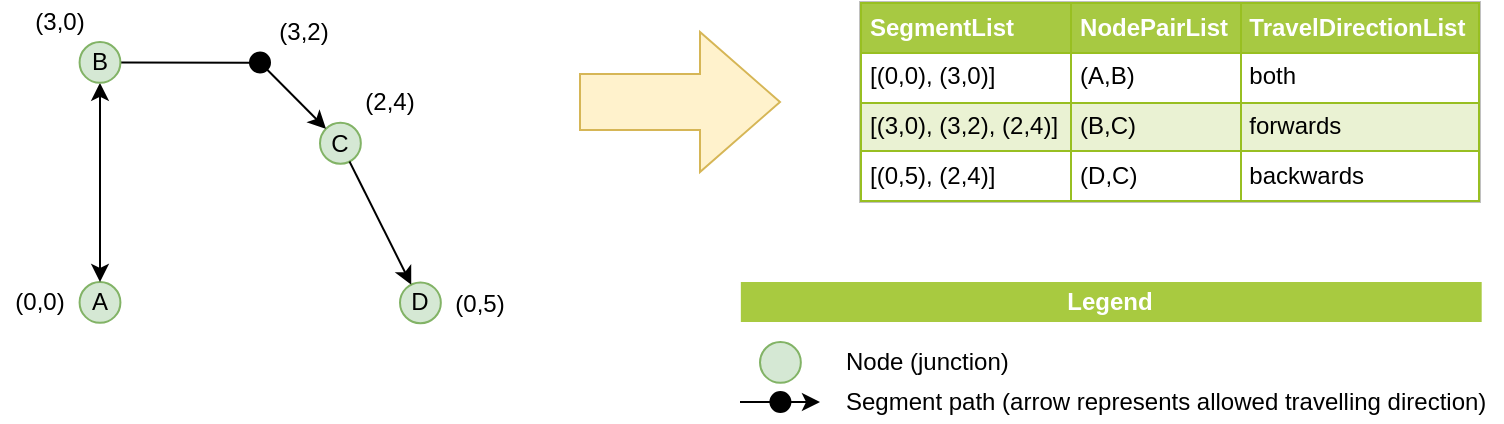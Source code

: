 <?xml version="1.0"?>
<mxfile version="13.3.9">
  <diagram id="SQbsAOS12lh6oA3klJTk" name="Page-1">
    <mxGraphModel dx="2" dy="1" grid="1" gridSize="10" guides="1" tooltips="1" connect="1" arrows="1" fold="1" page="1" pageScale="1" pageWidth="1654" pageHeight="1169" math="0" shadow="0">
      <root>
        <mxCell id="0"/>
        <mxCell id="1" parent="0"/>
        <mxCell id="48" value="&lt;b&gt;Legend&lt;/b&gt;" style="text;html=1;strokeColor=none;align=center;verticalAlign=middle;whiteSpace=wrap;rounded=0;fillColor=#a8ca40;fontColor=#FFFFFF;" parent="1" vertex="1">
          <mxGeometry x="840.42" y="390" width="370.42" height="20" as="geometry"/>
        </mxCell>
        <mxCell id="24" value="A" style="ellipse;whiteSpace=wrap;html=1;aspect=fixed;fillColor=#d5e8d4;strokeColor=#82b366;rotation=0;" parent="1" vertex="1">
          <mxGeometry x="509.79" y="390.0" width="20.42" height="20.42" as="geometry"/>
        </mxCell>
        <mxCell id="16" value="Segment path (arrow represents allowed travelling direction)" style="text;html=1;strokeColor=none;fillColor=none;align=left;verticalAlign=middle;whiteSpace=wrap;rounded=0;" parent="1" vertex="1">
          <mxGeometry x="890.84" y="440" width="330" height="20" as="geometry"/>
        </mxCell>
        <mxCell id="26" value="C" style="ellipse;whiteSpace=wrap;html=1;aspect=fixed;fillColor=#d5e8d4;strokeColor=#82b366;rotation=0;" parent="1" vertex="1">
          <mxGeometry x="630" y="310.42" width="20.42" height="20.42" as="geometry"/>
        </mxCell>
        <mxCell id="32" value="" style="ellipse;whiteSpace=wrap;html=1;aspect=fixed;fillColor=#d5e8d4;strokeColor=#82b366;rotation=0;" parent="1" vertex="1">
          <mxGeometry x="850.0" y="420.0" width="20.42" height="20.42" as="geometry"/>
        </mxCell>
        <mxCell id="33" value="Node (junction)" style="text;html=1;strokeColor=none;fillColor=none;align=left;verticalAlign=middle;whiteSpace=wrap;rounded=0;" parent="1" vertex="1">
          <mxGeometry x="890.84" y="420" width="180" height="20" as="geometry"/>
        </mxCell>
        <mxCell id="36" value="(0,0)" style="text;html=1;strokeColor=none;fillColor=none;align=center;verticalAlign=middle;whiteSpace=wrap;rounded=0;" parent="1" vertex="1">
          <mxGeometry x="470.0" y="390.21" width="39.79" height="20" as="geometry"/>
        </mxCell>
        <mxCell id="41" value="(3,2)" style="text;html=1;strokeColor=none;fillColor=none;align=center;verticalAlign=middle;whiteSpace=wrap;rounded=0;" parent="1" vertex="1">
          <mxGeometry x="605" y="255" width="34.23" height="20" as="geometry"/>
        </mxCell>
        <mxCell id="42" value="(2,4)" style="text;html=1;strokeColor=none;fillColor=none;align=center;verticalAlign=middle;whiteSpace=wrap;rounded=0;" parent="1" vertex="1">
          <mxGeometry x="650.42" y="290.42" width="29.58" height="20" as="geometry"/>
        </mxCell>
        <mxCell id="46" value="" style="html=1;shadow=0;dashed=0;align=center;verticalAlign=middle;shape=mxgraph.arrows2.arrow;dy=0.6;dx=40;notch=0;fillColor=#fff2cc;strokeColor=#d6b656;" parent="1" vertex="1">
          <mxGeometry x="760" y="265" width="100" height="70" as="geometry"/>
        </mxCell>
        <mxCell id="49" value="&lt;table border=&quot;1&quot; width=&quot;100%&quot; cellpadding=&quot;4&quot; style=&quot;width: 100% ; height: 100% ; border-collapse: collapse&quot;&gt;&lt;tbody&gt;&lt;tr style=&quot;background-color: #a7c942 ; color: #ffffff ; border: 1px solid #98bf21&quot;&gt;&lt;th align=&quot;left&quot;&gt;SegmentList&lt;/th&gt;&lt;th align=&quot;left&quot;&gt;NodePairList&lt;/th&gt;&lt;th align=&quot;left&quot;&gt;TravelDirectionList&lt;br&gt;&lt;/th&gt;&lt;/tr&gt;&lt;tr style=&quot;border: 1px solid #98bf21&quot;&gt;&lt;td&gt;[(0,0), (3,0)]&lt;/td&gt;&lt;td&gt;(A,B)&lt;/td&gt;&lt;td&gt;both&lt;/td&gt;&lt;/tr&gt;&lt;tr style=&quot;background-color: #eaf2d3 ; border: 1px solid #98bf21&quot;&gt;&lt;td&gt;[(3,0), (3,2), (2,4)]&lt;/td&gt;&lt;td&gt;(B,C)&lt;/td&gt;&lt;td&gt;forwards&lt;/td&gt;&lt;/tr&gt;&lt;tr style=&quot;border: 1px solid #98bf21&quot;&gt;&lt;td&gt;[(0,5), (2,4)]&lt;/td&gt;&lt;td&gt;(D,C)&lt;/td&gt;&lt;td&gt;backwards&lt;/td&gt;&lt;/tr&gt;&lt;/tbody&gt;&lt;/table&gt;" style="text;html=1;strokeColor=#c0c0c0;fillColor=#ffffff;overflow=fill;rounded=0;" parent="1" vertex="1">
          <mxGeometry x="900" y="250" width="310" height="100" as="geometry"/>
        </mxCell>
        <mxCell id="56" value="(3,0)" style="text;html=1;strokeColor=none;fillColor=none;align=center;verticalAlign=middle;whiteSpace=wrap;rounded=0;" parent="1" vertex="1">
          <mxGeometry x="480.0" y="250.0" width="39.79" height="20" as="geometry"/>
        </mxCell>
        <mxCell id="57" value="" style="endArrow=classic;startArrow=classic;html=1;" parent="1" source="24" target="60" edge="1">
          <mxGeometry width="50" height="50" relative="1" as="geometry">
            <mxPoint x="560" y="420" as="sourcePoint"/>
            <mxPoint x="519.921" y="285.209" as="targetPoint"/>
          </mxGeometry>
        </mxCell>
        <mxCell id="58" value="" style="endArrow=none;html=1;endFill=0;" parent="1" source="60" target="61" edge="1">
          <mxGeometry width="50" height="50" relative="1" as="geometry">
            <mxPoint x="525.0" y="280.21" as="sourcePoint"/>
            <mxPoint x="630.21" y="280.21" as="targetPoint"/>
          </mxGeometry>
        </mxCell>
        <mxCell id="59" value="" style="endArrow=classic;html=1;" parent="1" source="61" target="26" edge="1">
          <mxGeometry width="50" height="50" relative="1" as="geometry">
            <mxPoint x="650" y="300" as="sourcePoint"/>
            <mxPoint x="650" y="330" as="targetPoint"/>
          </mxGeometry>
        </mxCell>
        <mxCell id="60" value="B" style="ellipse;whiteSpace=wrap;html=1;aspect=fixed;fillColor=#d5e8d4;strokeColor=#82b366;rotation=0;" parent="1" vertex="1">
          <mxGeometry x="509.79" y="270.0" width="20.42" height="20.42" as="geometry"/>
        </mxCell>
        <mxCell id="61" value="" style="ellipse;whiteSpace=wrap;html=1;fillColor=#000000;" parent="1" vertex="1">
          <mxGeometry x="595" y="275.21" width="10" height="10" as="geometry"/>
        </mxCell>
        <mxCell id="64" value="D" style="ellipse;whiteSpace=wrap;html=1;aspect=fixed;fillColor=#d5e8d4;strokeColor=#82b366;rotation=0;" parent="1" vertex="1">
          <mxGeometry x="670" y="390.21" width="20.42" height="20.42" as="geometry"/>
        </mxCell>
        <mxCell id="65" value="" style="endArrow=classic;html=1;" parent="1" source="26" target="64" edge="1">
          <mxGeometry width="50" height="50" relative="1" as="geometry">
            <mxPoint x="690" y="390" as="sourcePoint"/>
            <mxPoint x="740" y="340" as="targetPoint"/>
          </mxGeometry>
        </mxCell>
        <mxCell id="66" value="(0,5)" style="text;html=1;strokeColor=none;fillColor=none;align=center;verticalAlign=middle;whiteSpace=wrap;rounded=0;" parent="1" vertex="1">
          <mxGeometry x="690.42" y="390.63" width="40" height="20" as="geometry"/>
        </mxCell>
        <mxCell id="74" value="" style="endArrow=classic;html=1;" parent="1" source="75" edge="1">
          <mxGeometry width="50" height="50" relative="1" as="geometry">
            <mxPoint x="840.84" y="450.84" as="sourcePoint"/>
            <mxPoint x="880" y="450" as="targetPoint"/>
          </mxGeometry>
        </mxCell>
        <mxCell id="75" value="" style="ellipse;whiteSpace=wrap;html=1;fillColor=#000000;" parent="1" vertex="1">
          <mxGeometry x="855.21" y="445.0" width="10" height="10" as="geometry"/>
        </mxCell>
        <mxCell id="79" value="" style="endArrow=none;html=1;endFill=0;" parent="1" target="75" edge="1">
          <mxGeometry width="50" height="50" relative="1" as="geometry">
            <mxPoint x="840" y="450" as="sourcePoint"/>
            <mxPoint x="880.84" y="450.84" as="targetPoint"/>
          </mxGeometry>
        </mxCell>
      </root>
    </mxGraphModel>
  </diagram>
</mxfile>
